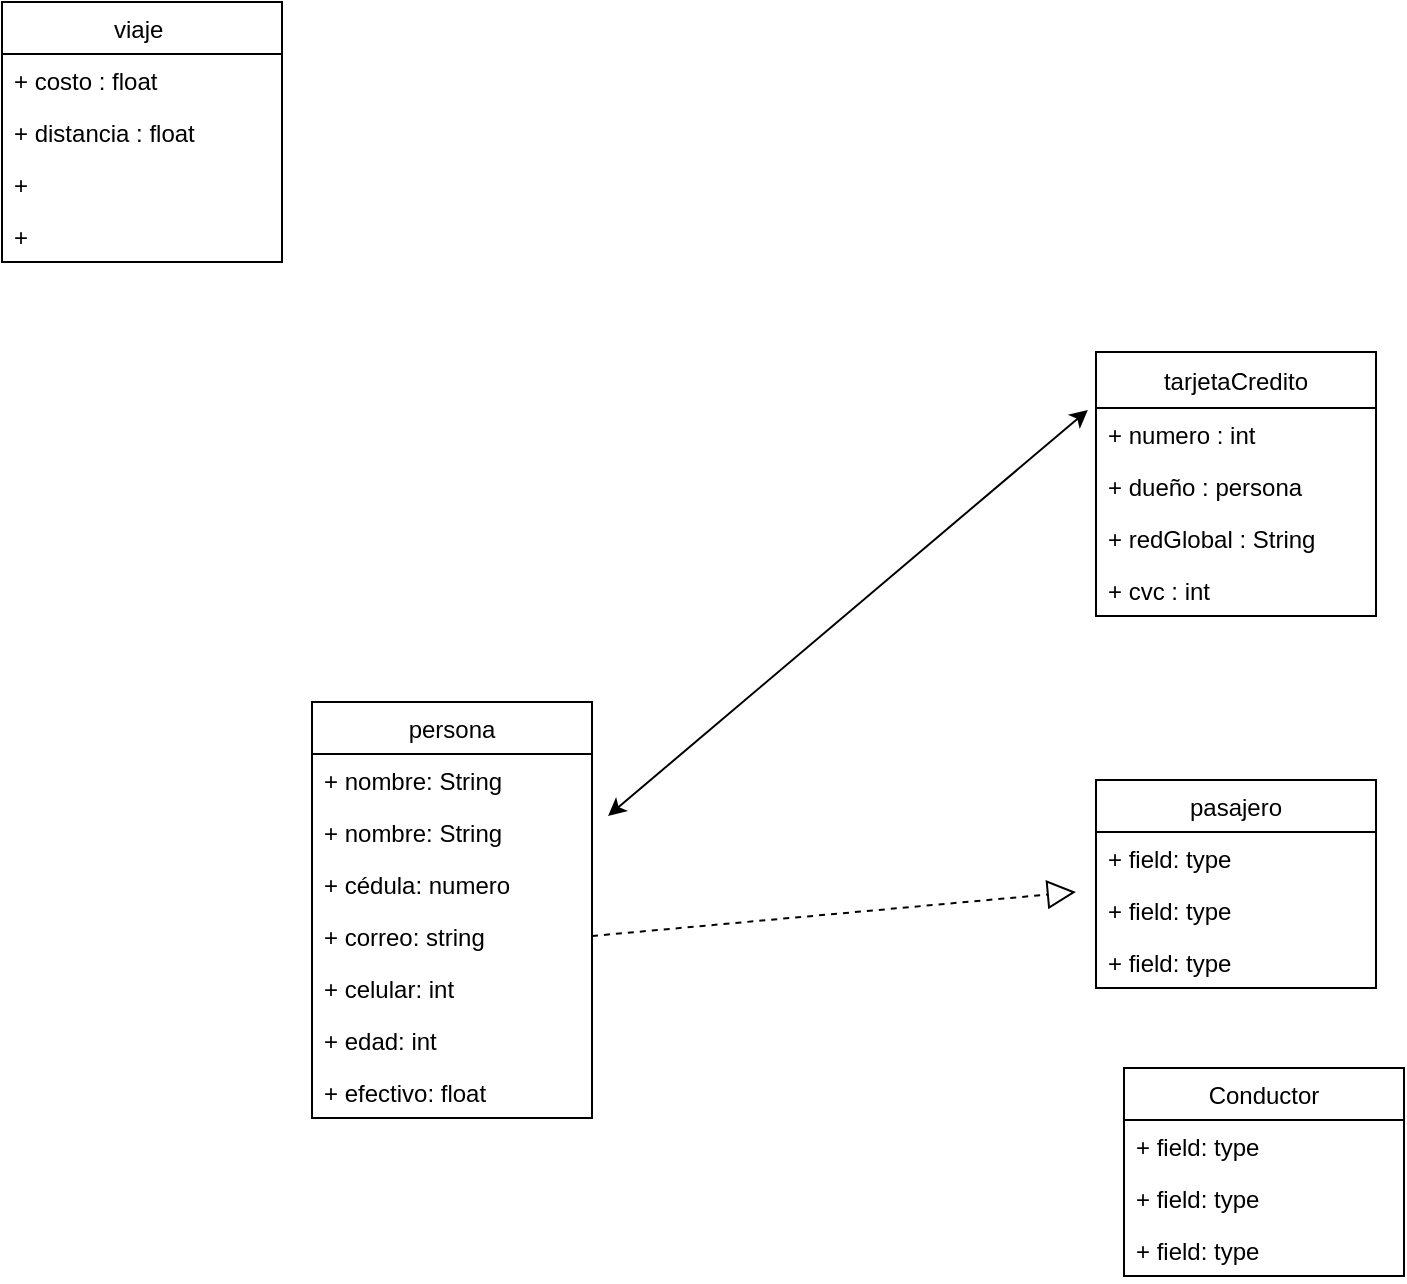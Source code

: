 <mxfile version="16.6.1" type="github">
  <diagram id="6SjnHrmw7U_hnrUAdcLT" name="Page-1">
    <mxGraphModel dx="1438" dy="947" grid="0" gridSize="10" guides="1" tooltips="1" connect="1" arrows="1" fold="1" page="0" pageScale="1" pageWidth="827" pageHeight="1169" math="0" shadow="0">
      <root>
        <mxCell id="0" />
        <mxCell id="1" parent="0" />
        <mxCell id="xFhhPgqsHEsZ-JBTRw54-7" value="viaje " style="swimlane;fontStyle=0;childLayout=stackLayout;horizontal=1;startSize=26;fillColor=none;horizontalStack=0;resizeParent=1;resizeParentMax=0;resizeLast=0;collapsible=1;marginBottom=0;" parent="1" vertex="1">
          <mxGeometry x="-41" y="-239" width="140" height="130" as="geometry" />
        </mxCell>
        <mxCell id="xFhhPgqsHEsZ-JBTRw54-8" value="+ costo : float&#xa;" style="text;strokeColor=none;fillColor=none;align=left;verticalAlign=top;spacingLeft=4;spacingRight=4;overflow=hidden;rotatable=0;points=[[0,0.5],[1,0.5]];portConstraint=eastwest;" parent="xFhhPgqsHEsZ-JBTRw54-7" vertex="1">
          <mxGeometry y="26" width="140" height="26" as="geometry" />
        </mxCell>
        <mxCell id="xFhhPgqsHEsZ-JBTRw54-9" value="+ distancia : float" style="text;strokeColor=none;fillColor=none;align=left;verticalAlign=top;spacingLeft=4;spacingRight=4;overflow=hidden;rotatable=0;points=[[0,0.5],[1,0.5]];portConstraint=eastwest;" parent="xFhhPgqsHEsZ-JBTRw54-7" vertex="1">
          <mxGeometry y="52" width="140" height="26" as="geometry" />
        </mxCell>
        <mxCell id="xFhhPgqsHEsZ-JBTRw54-15" value="+  " style="text;strokeColor=none;fillColor=none;align=left;verticalAlign=top;spacingLeft=4;spacingRight=4;overflow=hidden;rotatable=0;points=[[0,0.5],[1,0.5]];portConstraint=eastwest;" parent="xFhhPgqsHEsZ-JBTRw54-7" vertex="1">
          <mxGeometry y="78" width="140" height="26" as="geometry" />
        </mxCell>
        <mxCell id="xFhhPgqsHEsZ-JBTRw54-10" value="+  " style="text;strokeColor=none;fillColor=none;align=left;verticalAlign=top;spacingLeft=4;spacingRight=4;overflow=hidden;rotatable=0;points=[[0,0.5],[1,0.5]];portConstraint=eastwest;" parent="xFhhPgqsHEsZ-JBTRw54-7" vertex="1">
          <mxGeometry y="104" width="140" height="26" as="geometry" />
        </mxCell>
        <mxCell id="NSK0_wLwRa2PUr08ak1v-1" value="persona" style="swimlane;fontStyle=0;childLayout=stackLayout;horizontal=1;startSize=26;fillColor=none;horizontalStack=0;resizeParent=1;resizeParentMax=0;resizeLast=0;collapsible=1;marginBottom=0;" parent="1" vertex="1">
          <mxGeometry x="114" y="111" width="140" height="208" as="geometry">
            <mxRectangle x="44" y="116" width="77" height="26" as="alternateBounds" />
          </mxGeometry>
        </mxCell>
        <mxCell id="NSK0_wLwRa2PUr08ak1v-2" value="+ nombre: String" style="text;strokeColor=none;fillColor=none;align=left;verticalAlign=top;spacingLeft=4;spacingRight=4;overflow=hidden;rotatable=0;points=[[0,0.5],[1,0.5]];portConstraint=eastwest;" parent="NSK0_wLwRa2PUr08ak1v-1" vertex="1">
          <mxGeometry y="26" width="140" height="26" as="geometry" />
        </mxCell>
        <mxCell id="NSK0_wLwRa2PUr08ak1v-14" value="+ nombre: String" style="text;strokeColor=none;fillColor=none;align=left;verticalAlign=top;spacingLeft=4;spacingRight=4;overflow=hidden;rotatable=0;points=[[0,0.5],[1,0.5]];portConstraint=eastwest;" vertex="1" parent="NSK0_wLwRa2PUr08ak1v-1">
          <mxGeometry y="52" width="140" height="26" as="geometry" />
        </mxCell>
        <mxCell id="NSK0_wLwRa2PUr08ak1v-3" value="+ cédula: numero" style="text;strokeColor=none;fillColor=none;align=left;verticalAlign=top;spacingLeft=4;spacingRight=4;overflow=hidden;rotatable=0;points=[[0,0.5],[1,0.5]];portConstraint=eastwest;" parent="NSK0_wLwRa2PUr08ak1v-1" vertex="1">
          <mxGeometry y="78" width="140" height="26" as="geometry" />
        </mxCell>
        <mxCell id="NSK0_wLwRa2PUr08ak1v-4" value="+ correo: string" style="text;strokeColor=none;fillColor=none;align=left;verticalAlign=top;spacingLeft=4;spacingRight=4;overflow=hidden;rotatable=0;points=[[0,0.5],[1,0.5]];portConstraint=eastwest;" parent="NSK0_wLwRa2PUr08ak1v-1" vertex="1">
          <mxGeometry y="104" width="140" height="26" as="geometry" />
        </mxCell>
        <mxCell id="NSK0_wLwRa2PUr08ak1v-6" value="+ celular: int" style="text;strokeColor=none;fillColor=none;align=left;verticalAlign=top;spacingLeft=4;spacingRight=4;overflow=hidden;rotatable=0;points=[[0,0.5],[1,0.5]];portConstraint=eastwest;" parent="NSK0_wLwRa2PUr08ak1v-1" vertex="1">
          <mxGeometry y="130" width="140" height="26" as="geometry" />
        </mxCell>
        <mxCell id="NSK0_wLwRa2PUr08ak1v-8" value="+ edad: int" style="text;strokeColor=none;fillColor=none;align=left;verticalAlign=top;spacingLeft=4;spacingRight=4;overflow=hidden;rotatable=0;points=[[0,0.5],[1,0.5]];portConstraint=eastwest;" parent="NSK0_wLwRa2PUr08ak1v-1" vertex="1">
          <mxGeometry y="156" width="140" height="26" as="geometry" />
        </mxCell>
        <mxCell id="NSK0_wLwRa2PUr08ak1v-7" value="+ efectivo: float" style="text;strokeColor=none;fillColor=none;align=left;verticalAlign=top;spacingLeft=4;spacingRight=4;overflow=hidden;rotatable=0;points=[[0,0.5],[1,0.5]];portConstraint=eastwest;" parent="NSK0_wLwRa2PUr08ak1v-1" vertex="1">
          <mxGeometry y="182" width="140" height="26" as="geometry" />
        </mxCell>
        <mxCell id="xFhhPgqsHEsZ-JBTRw54-11" value="pasajero" style="swimlane;fontStyle=0;childLayout=stackLayout;horizontal=1;startSize=26;fillColor=none;horizontalStack=0;resizeParent=1;resizeParentMax=0;resizeLast=0;collapsible=1;marginBottom=0;" parent="1" vertex="1">
          <mxGeometry x="506" y="150" width="140" height="104" as="geometry" />
        </mxCell>
        <mxCell id="xFhhPgqsHEsZ-JBTRw54-12" value="+ field: type" style="text;strokeColor=none;fillColor=none;align=left;verticalAlign=top;spacingLeft=4;spacingRight=4;overflow=hidden;rotatable=0;points=[[0,0.5],[1,0.5]];portConstraint=eastwest;" parent="xFhhPgqsHEsZ-JBTRw54-11" vertex="1">
          <mxGeometry y="26" width="140" height="26" as="geometry" />
        </mxCell>
        <mxCell id="xFhhPgqsHEsZ-JBTRw54-13" value="+ field: type" style="text;strokeColor=none;fillColor=none;align=left;verticalAlign=top;spacingLeft=4;spacingRight=4;overflow=hidden;rotatable=0;points=[[0,0.5],[1,0.5]];portConstraint=eastwest;" parent="xFhhPgqsHEsZ-JBTRw54-11" vertex="1">
          <mxGeometry y="52" width="140" height="26" as="geometry" />
        </mxCell>
        <mxCell id="xFhhPgqsHEsZ-JBTRw54-14" value="+ field: type" style="text;strokeColor=none;fillColor=none;align=left;verticalAlign=top;spacingLeft=4;spacingRight=4;overflow=hidden;rotatable=0;points=[[0,0.5],[1,0.5]];portConstraint=eastwest;" parent="xFhhPgqsHEsZ-JBTRw54-11" vertex="1">
          <mxGeometry y="78" width="140" height="26" as="geometry" />
        </mxCell>
        <mxCell id="xFhhPgqsHEsZ-JBTRw54-16" value="tarjetaCredito" style="swimlane;fontStyle=0;childLayout=stackLayout;horizontal=1;startSize=28;fillColor=none;horizontalStack=0;resizeParent=1;resizeParentMax=0;resizeLast=0;collapsible=1;marginBottom=0;" parent="1" vertex="1">
          <mxGeometry x="506" y="-64" width="140" height="132" as="geometry" />
        </mxCell>
        <mxCell id="xFhhPgqsHEsZ-JBTRw54-17" value="+ numero : int" style="text;strokeColor=none;fillColor=none;align=left;verticalAlign=top;spacingLeft=4;spacingRight=4;overflow=hidden;rotatable=0;points=[[0,0.5],[1,0.5]];portConstraint=eastwest;" parent="xFhhPgqsHEsZ-JBTRw54-16" vertex="1">
          <mxGeometry y="28" width="140" height="26" as="geometry" />
        </mxCell>
        <mxCell id="xFhhPgqsHEsZ-JBTRw54-18" value="+ dueño : persona" style="text;strokeColor=none;fillColor=none;align=left;verticalAlign=top;spacingLeft=4;spacingRight=4;overflow=hidden;rotatable=0;points=[[0,0.5],[1,0.5]];portConstraint=eastwest;" parent="xFhhPgqsHEsZ-JBTRw54-16" vertex="1">
          <mxGeometry y="54" width="140" height="26" as="geometry" />
        </mxCell>
        <mxCell id="xFhhPgqsHEsZ-JBTRw54-20" value="+ redGlobal : String" style="text;strokeColor=none;fillColor=none;align=left;verticalAlign=top;spacingLeft=4;spacingRight=4;overflow=hidden;rotatable=0;points=[[0,0.5],[1,0.5]];portConstraint=eastwest;" parent="xFhhPgqsHEsZ-JBTRw54-16" vertex="1">
          <mxGeometry y="80" width="140" height="26" as="geometry" />
        </mxCell>
        <mxCell id="xFhhPgqsHEsZ-JBTRw54-19" value="+ cvc : int " style="text;strokeColor=none;fillColor=none;align=left;verticalAlign=top;spacingLeft=4;spacingRight=4;overflow=hidden;rotatable=0;points=[[0,0.5],[1,0.5]];portConstraint=eastwest;" parent="xFhhPgqsHEsZ-JBTRw54-16" vertex="1">
          <mxGeometry y="106" width="140" height="26" as="geometry" />
        </mxCell>
        <mxCell id="5pICC22phjoIcMDg_ZkQ-2" value="" style="endArrow=classic;startArrow=classic;html=1;rounded=0;entryX=-0.029;entryY=0.038;entryDx=0;entryDy=0;entryPerimeter=0;" edge="1" parent="1" target="xFhhPgqsHEsZ-JBTRw54-17">
          <mxGeometry width="50" height="50" relative="1" as="geometry">
            <mxPoint x="262" y="168" as="sourcePoint" />
            <mxPoint x="244" y="98" as="targetPoint" />
          </mxGeometry>
        </mxCell>
        <mxCell id="5pICC22phjoIcMDg_ZkQ-5" value="" style="endArrow=block;dashed=1;endFill=0;endSize=12;html=1;rounded=0;exitX=1;exitY=0.5;exitDx=0;exitDy=0;" edge="1" parent="1" source="NSK0_wLwRa2PUr08ak1v-4">
          <mxGeometry width="160" relative="1" as="geometry">
            <mxPoint x="421" y="23" as="sourcePoint" />
            <mxPoint x="496" y="206" as="targetPoint" />
          </mxGeometry>
        </mxCell>
        <mxCell id="NSK0_wLwRa2PUr08ak1v-19" value="Conductor" style="swimlane;fontStyle=0;childLayout=stackLayout;horizontal=1;startSize=26;fillColor=none;horizontalStack=0;resizeParent=1;resizeParentMax=0;resizeLast=0;collapsible=1;marginBottom=0;" vertex="1" parent="1">
          <mxGeometry x="520" y="294" width="140" height="104" as="geometry" />
        </mxCell>
        <mxCell id="NSK0_wLwRa2PUr08ak1v-20" value="+ field: type" style="text;strokeColor=none;fillColor=none;align=left;verticalAlign=top;spacingLeft=4;spacingRight=4;overflow=hidden;rotatable=0;points=[[0,0.5],[1,0.5]];portConstraint=eastwest;" vertex="1" parent="NSK0_wLwRa2PUr08ak1v-19">
          <mxGeometry y="26" width="140" height="26" as="geometry" />
        </mxCell>
        <mxCell id="NSK0_wLwRa2PUr08ak1v-21" value="+ field: type" style="text;strokeColor=none;fillColor=none;align=left;verticalAlign=top;spacingLeft=4;spacingRight=4;overflow=hidden;rotatable=0;points=[[0,0.5],[1,0.5]];portConstraint=eastwest;" vertex="1" parent="NSK0_wLwRa2PUr08ak1v-19">
          <mxGeometry y="52" width="140" height="26" as="geometry" />
        </mxCell>
        <mxCell id="NSK0_wLwRa2PUr08ak1v-22" value="+ field: type" style="text;strokeColor=none;fillColor=none;align=left;verticalAlign=top;spacingLeft=4;spacingRight=4;overflow=hidden;rotatable=0;points=[[0,0.5],[1,0.5]];portConstraint=eastwest;" vertex="1" parent="NSK0_wLwRa2PUr08ak1v-19">
          <mxGeometry y="78" width="140" height="26" as="geometry" />
        </mxCell>
      </root>
    </mxGraphModel>
  </diagram>
</mxfile>
